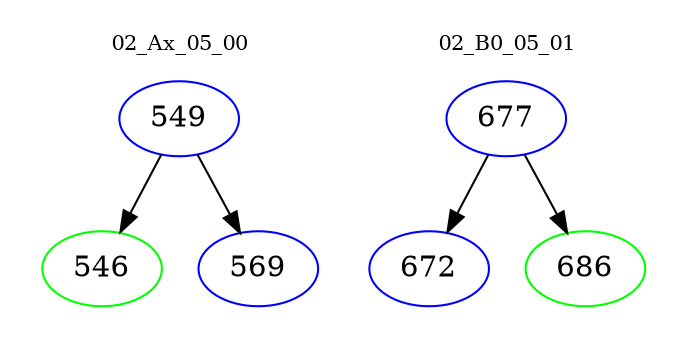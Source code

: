 digraph{
subgraph cluster_0 {
color = white
label = "02_Ax_05_00";
fontsize=10;
T0_549 [label="549", color="blue"]
T0_549 -> T0_546 [color="black"]
T0_546 [label="546", color="green"]
T0_549 -> T0_569 [color="black"]
T0_569 [label="569", color="blue"]
}
subgraph cluster_1 {
color = white
label = "02_B0_05_01";
fontsize=10;
T1_677 [label="677", color="blue"]
T1_677 -> T1_672 [color="black"]
T1_672 [label="672", color="blue"]
T1_677 -> T1_686 [color="black"]
T1_686 [label="686", color="green"]
}
}
